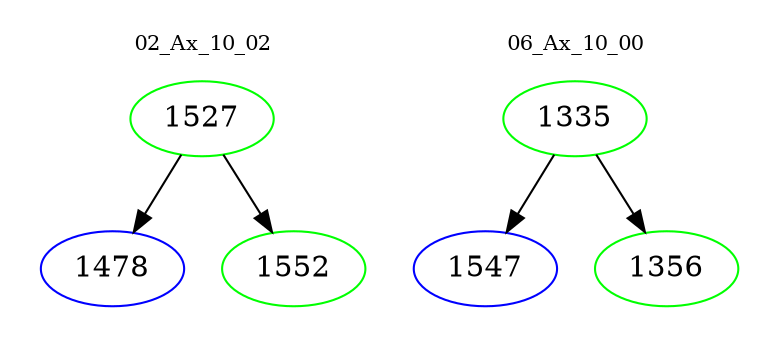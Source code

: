 digraph{
subgraph cluster_0 {
color = white
label = "02_Ax_10_02";
fontsize=10;
T0_1527 [label="1527", color="green"]
T0_1527 -> T0_1478 [color="black"]
T0_1478 [label="1478", color="blue"]
T0_1527 -> T0_1552 [color="black"]
T0_1552 [label="1552", color="green"]
}
subgraph cluster_1 {
color = white
label = "06_Ax_10_00";
fontsize=10;
T1_1335 [label="1335", color="green"]
T1_1335 -> T1_1547 [color="black"]
T1_1547 [label="1547", color="blue"]
T1_1335 -> T1_1356 [color="black"]
T1_1356 [label="1356", color="green"]
}
}
